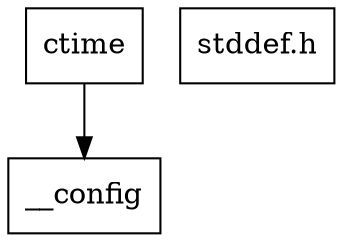 digraph "dependencies" {
  header_1 [ shape="box", label="ctime"];
  header_2 [ shape="box", label="__config"];
  header_12 [ shape="box", label="stddef.h"];
  header_1 -> header_2;
}